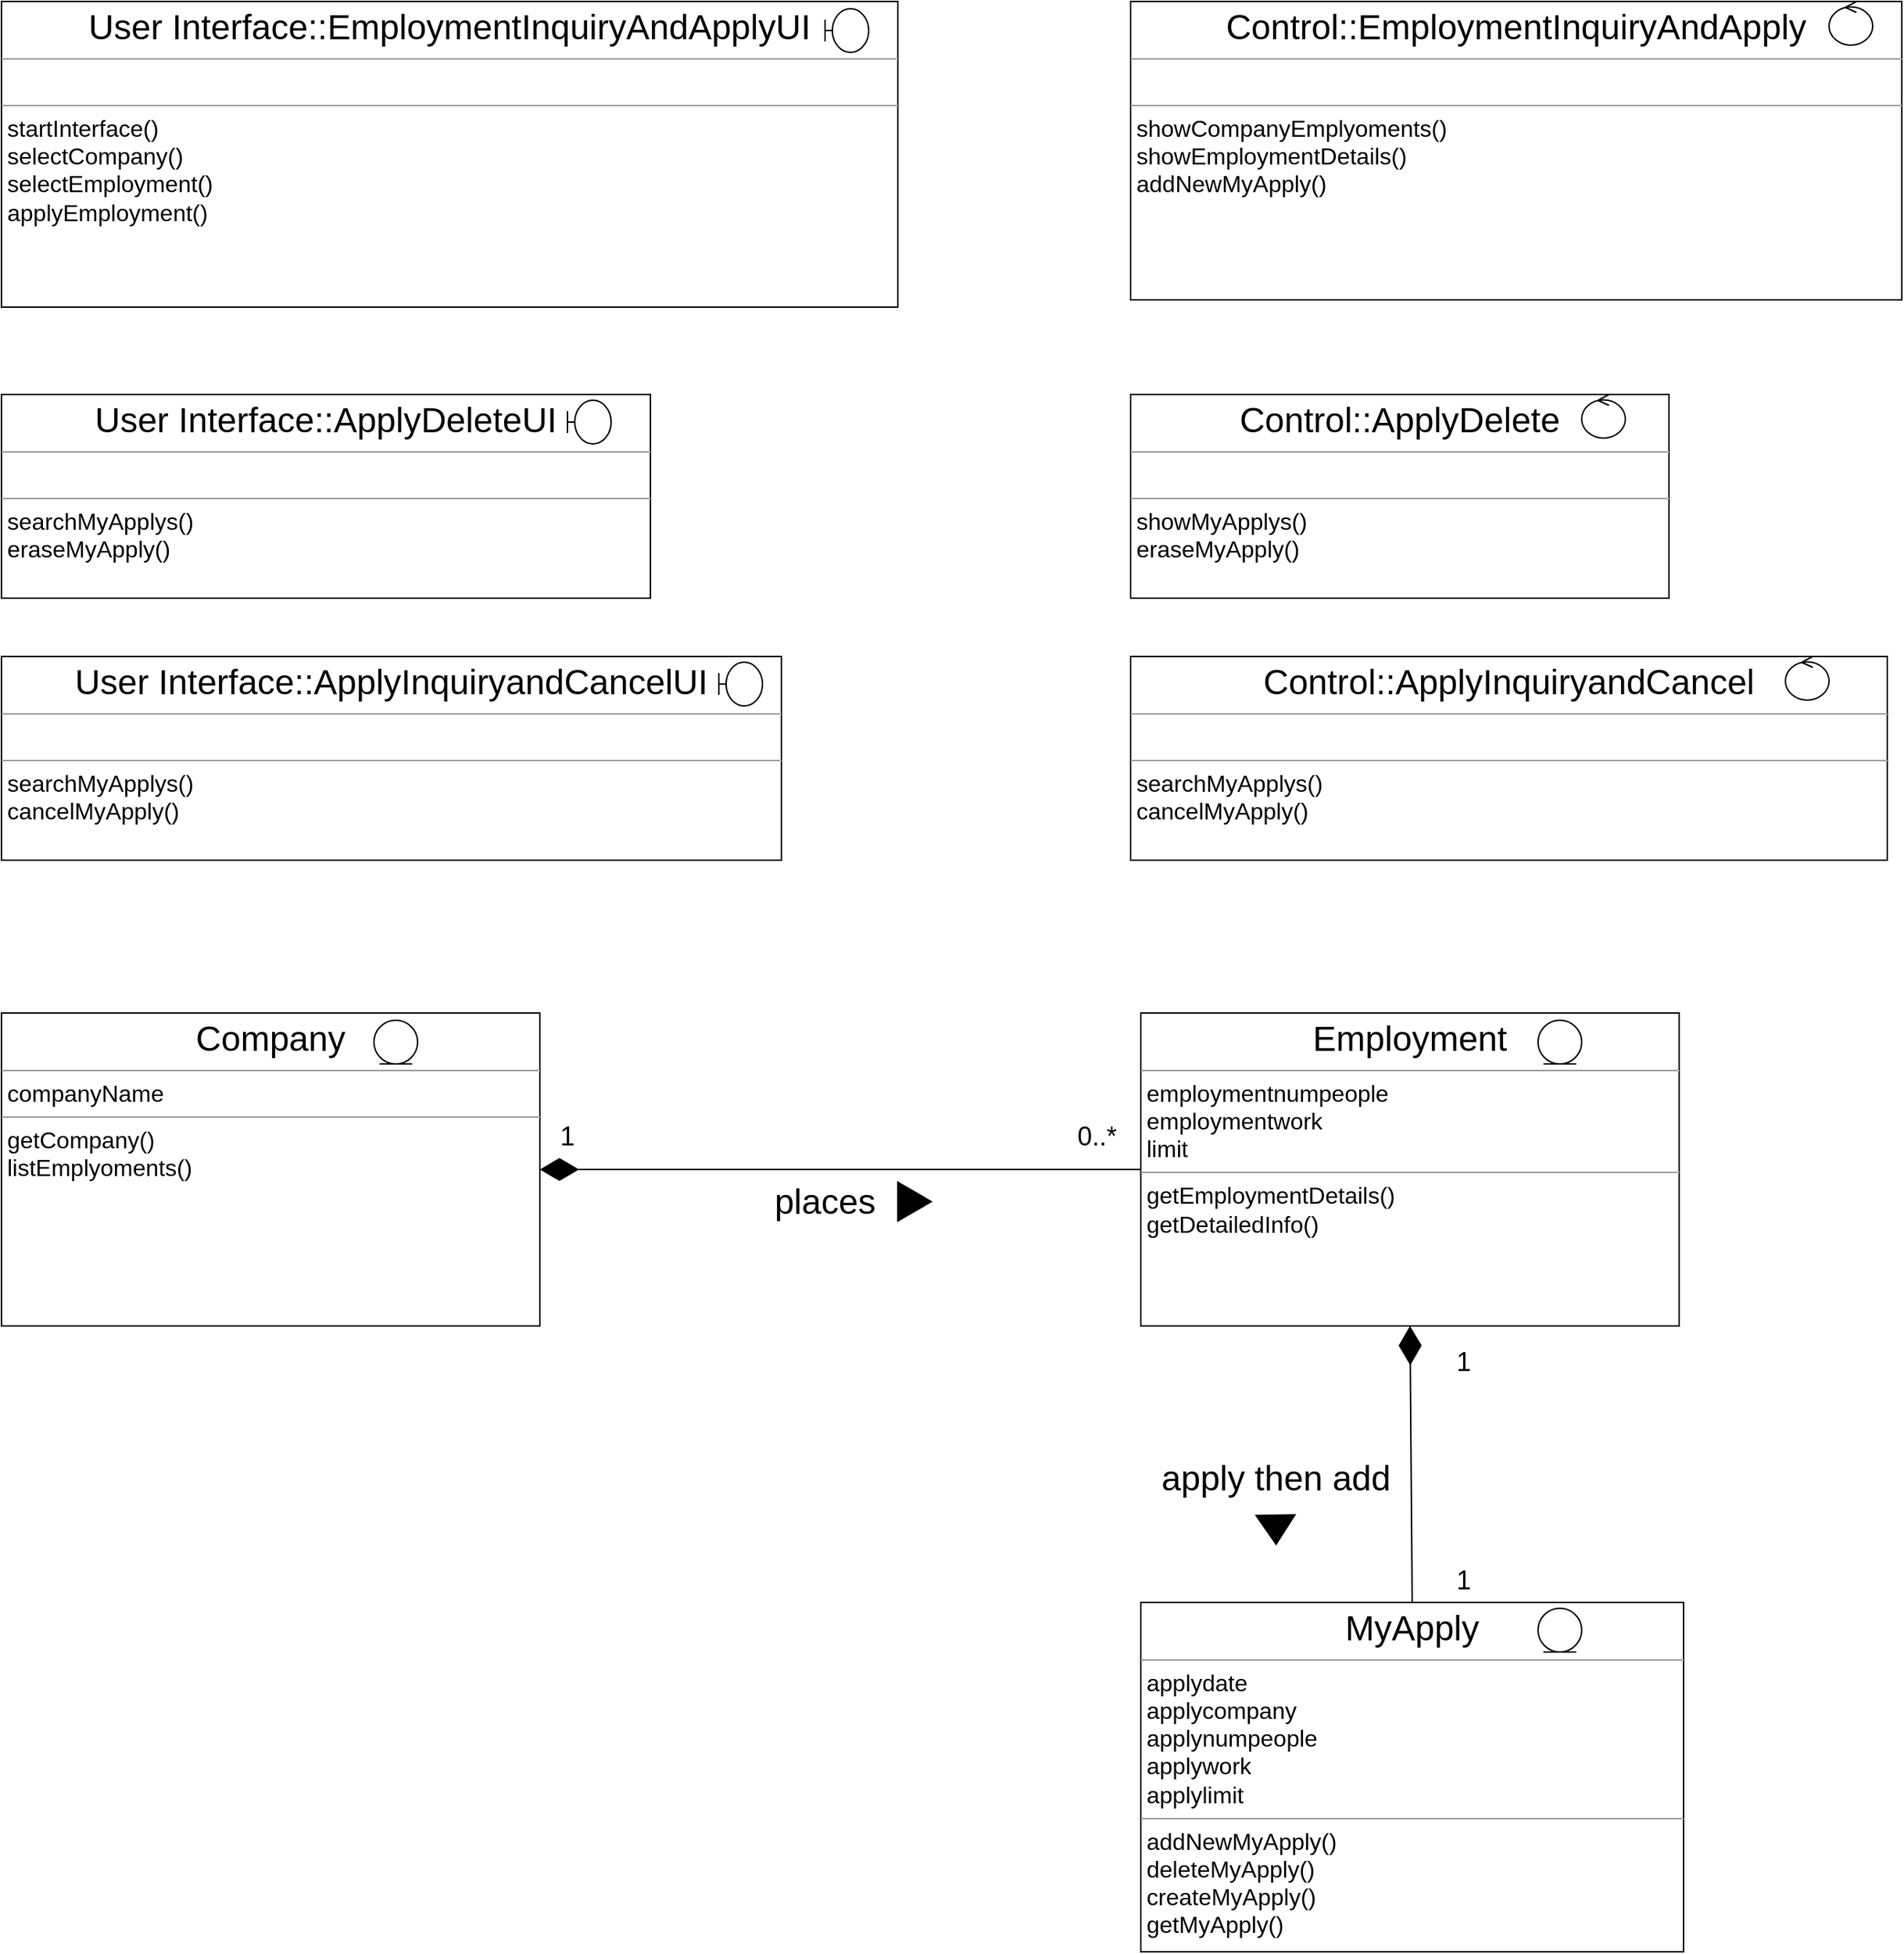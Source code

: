 <mxfile version="21.2.8" type="device">
  <diagram name="페이지-1" id="Jw_VSQ_Z35y2hl4-dUQj">
    <mxGraphModel dx="1456" dy="2332" grid="1" gridSize="10" guides="1" tooltips="1" connect="1" arrows="1" fold="1" page="1" pageScale="1" pageWidth="827" pageHeight="1169" math="0" shadow="0">
      <root>
        <mxCell id="0" />
        <mxCell id="1" parent="0" />
        <mxCell id="ctPcMZ8cNtCoBixHX1E7-16" value="&lt;p style=&quot;border-color: var(--border-color); text-align: center; margin: 4px 0px 0px;&quot;&gt;&lt;font style=&quot;font-size: 24px;&quot;&gt;&lt;span style=&quot;background-color: initial; border-color: var(--border-color);&quot;&gt;User Interface::&lt;/span&gt;&lt;span style=&quot;background-color: initial; border-color: var(--border-color);&quot;&gt;EmploymentInquiryAndApplyUI&lt;/span&gt;&lt;br&gt;&lt;/font&gt;&lt;/p&gt;&lt;hr size=&quot;1&quot;&gt;&lt;p style=&quot;margin:0px;margin-left:4px;&quot;&gt;&lt;font size=&quot;3&quot;&gt;&lt;br&gt;&lt;/font&gt;&lt;/p&gt;&lt;hr size=&quot;1&quot;&gt;&lt;p style=&quot;border-color: var(--border-color); margin: 0px 0px 0px 4px;&quot;&gt;&lt;font size=&quot;3&quot;&gt;startInterface()&lt;br style=&quot;border-color: var(--border-color);&quot;&gt;&lt;/font&gt;&lt;/p&gt;&lt;p style=&quot;border-color: var(--border-color); margin: 0px 0px 0px 4px;&quot;&gt;&lt;font size=&quot;3&quot;&gt;selectCompany()&lt;/font&gt;&lt;/p&gt;&lt;p style=&quot;border-color: var(--border-color); margin: 0px 0px 0px 4px;&quot;&gt;&lt;font size=&quot;3&quot;&gt;selectEmployment()&lt;/font&gt;&lt;/p&gt;&lt;p style=&quot;border-color: var(--border-color); margin: 0px 0px 0px 4px;&quot;&gt;&lt;font size=&quot;3&quot;&gt;applyEmployment()&lt;/font&gt;&lt;/p&gt;" style="verticalAlign=top;align=left;overflow=fill;fontSize=12;fontFamily=Helvetica;html=1;whiteSpace=wrap;" parent="1" vertex="1">
          <mxGeometry x="44" y="-180" width="616" height="210" as="geometry" />
        </mxCell>
        <mxCell id="ctPcMZ8cNtCoBixHX1E7-17" value="&lt;p style=&quot;border-color: var(--border-color); text-align: center; margin: 4px 0px 0px;&quot;&gt;&lt;font style=&quot;font-size: 24px;&quot;&gt;&lt;span style=&quot;background-color: initial;&quot;&gt;Control::EmploymentInquiryAndApply&lt;/span&gt;&lt;br&gt;&lt;/font&gt;&lt;/p&gt;&lt;hr size=&quot;1&quot;&gt;&lt;p style=&quot;margin:0px;margin-left:4px;&quot;&gt;&lt;font size=&quot;3&quot;&gt;&lt;br&gt;&lt;/font&gt;&lt;/p&gt;&lt;hr size=&quot;1&quot;&gt;&lt;p style=&quot;border-color: var(--border-color); margin: 0px 0px 0px 4px;&quot;&gt;&lt;font size=&quot;3&quot;&gt;showCompanyEmplyoments()&lt;/font&gt;&lt;/p&gt;&lt;p style=&quot;border-color: var(--border-color); margin: 0px 0px 0px 4px;&quot;&gt;&lt;font size=&quot;3&quot;&gt;showEmploymentDetails()&lt;/font&gt;&lt;/p&gt;&lt;p style=&quot;border-color: var(--border-color); margin: 0px 0px 0px 4px;&quot;&gt;&lt;font size=&quot;3&quot;&gt;addNewMyApply()&lt;/font&gt;&lt;/p&gt;" style="verticalAlign=top;align=left;overflow=fill;fontSize=12;fontFamily=Helvetica;html=1;whiteSpace=wrap;" parent="1" vertex="1">
          <mxGeometry x="820" y="-180" width="530" height="205" as="geometry" />
        </mxCell>
        <mxCell id="ctPcMZ8cNtCoBixHX1E7-18" value="&lt;p style=&quot;border-color: var(--border-color); text-align: center; margin: 4px 0px 0px;&quot;&gt;&lt;font style=&quot;font-size: 24px;&quot;&gt;&lt;span style=&quot;background-color: initial;&quot;&gt;Company&lt;/span&gt;&lt;br&gt;&lt;/font&gt;&lt;/p&gt;&lt;hr size=&quot;1&quot;&gt;&lt;p style=&quot;margin:0px;margin-left:4px;&quot;&gt;&lt;font size=&quot;3&quot;&gt;companyName&lt;/font&gt;&lt;/p&gt;&lt;hr size=&quot;1&quot;&gt;&lt;p style=&quot;border-color: var(--border-color); margin: 0px 0px 0px 4px;&quot;&gt;&lt;font size=&quot;3&quot;&gt;getCompany()&lt;/font&gt;&lt;/p&gt;&lt;p style=&quot;border-color: var(--border-color); margin: 0px 0px 0px 4px;&quot;&gt;&lt;font size=&quot;3&quot;&gt;listEmplyoments()&lt;/font&gt;&lt;/p&gt;" style="verticalAlign=top;align=left;overflow=fill;fontSize=12;fontFamily=Helvetica;html=1;whiteSpace=wrap;" parent="1" vertex="1">
          <mxGeometry x="44" y="515" width="370" height="215" as="geometry" />
        </mxCell>
        <mxCell id="ctPcMZ8cNtCoBixHX1E7-20" value="&lt;p style=&quot;border-color: var(--border-color); text-align: center; margin: 4px 0px 0px;&quot;&gt;&lt;span style=&quot;background-color: initial;&quot;&gt;&lt;font style=&quot;font-size: 24px;&quot;&gt;Employment&lt;/font&gt;&lt;/span&gt;&lt;/p&gt;&lt;hr size=&quot;1&quot;&gt;&lt;p style=&quot;margin:0px;margin-left:4px;&quot;&gt;&lt;font size=&quot;3&quot;&gt;employmentnumpeople&lt;/font&gt;&lt;/p&gt;&lt;p style=&quot;margin:0px;margin-left:4px;&quot;&gt;&lt;font size=&quot;3&quot;&gt;employmentwork&lt;/font&gt;&lt;/p&gt;&lt;p style=&quot;margin:0px;margin-left:4px;&quot;&gt;&lt;font size=&quot;3&quot;&gt;limit&lt;/font&gt;&lt;/p&gt;&lt;hr size=&quot;1&quot;&gt;&lt;p style=&quot;border-color: var(--border-color); margin: 0px 0px 0px 4px;&quot;&gt;&lt;font size=&quot;3&quot;&gt;getEmploymentDetails()&lt;/font&gt;&lt;/p&gt;&lt;p style=&quot;border-color: var(--border-color); margin: 0px 0px 0px 4px;&quot;&gt;&lt;font size=&quot;3&quot;&gt;getDetailedInfo()&lt;/font&gt;&lt;/p&gt;" style="verticalAlign=top;align=left;overflow=fill;fontSize=12;fontFamily=Helvetica;html=1;whiteSpace=wrap;" parent="1" vertex="1">
          <mxGeometry x="827" y="515" width="370" height="215" as="geometry" />
        </mxCell>
        <mxCell id="ctPcMZ8cNtCoBixHX1E7-21" value="&lt;p style=&quot;border-color: var(--border-color); text-align: center; margin: 4px 0px 0px;&quot;&gt;&lt;span style=&quot;background-color: initial;&quot;&gt;&lt;font style=&quot;font-size: 24px;&quot;&gt;MyApply&lt;/font&gt;&lt;/span&gt;&lt;/p&gt;&lt;hr size=&quot;1&quot;&gt;&lt;p style=&quot;margin:0px;margin-left:4px;&quot;&gt;&lt;font size=&quot;3&quot;&gt;applydate&lt;/font&gt;&lt;/p&gt;&lt;p style=&quot;margin:0px;margin-left:4px;&quot;&gt;&lt;font size=&quot;3&quot;&gt;applycompany&lt;/font&gt;&lt;/p&gt;&lt;p style=&quot;margin:0px;margin-left:4px;&quot;&gt;&lt;font size=&quot;3&quot;&gt;applynumpeople&lt;/font&gt;&lt;/p&gt;&lt;p style=&quot;margin:0px;margin-left:4px;&quot;&gt;&lt;font size=&quot;3&quot;&gt;applywork&lt;/font&gt;&lt;/p&gt;&lt;p style=&quot;margin:0px;margin-left:4px;&quot;&gt;&lt;font size=&quot;3&quot;&gt;applylimit&lt;/font&gt;&lt;/p&gt;&lt;hr size=&quot;1&quot;&gt;&lt;p style=&quot;border-color: var(--border-color); margin: 0px 0px 0px 4px;&quot;&gt;&lt;font size=&quot;3&quot;&gt;addNewMyApply()&lt;/font&gt;&lt;/p&gt;&lt;p style=&quot;border-color: var(--border-color); margin: 0px 0px 0px 4px;&quot;&gt;&lt;font size=&quot;3&quot;&gt;deleteMyApply()&lt;/font&gt;&lt;/p&gt;&lt;p style=&quot;border-color: var(--border-color); margin: 0px 0px 0px 4px;&quot;&gt;&lt;font size=&quot;3&quot;&gt;createMyApply()&lt;/font&gt;&lt;/p&gt;&lt;p style=&quot;border-color: var(--border-color); margin: 0px 0px 0px 4px;&quot;&gt;&lt;font size=&quot;3&quot;&gt;getMyApply()&lt;/font&gt;&lt;/p&gt;" style="verticalAlign=top;align=left;overflow=fill;fontSize=12;fontFamily=Helvetica;html=1;whiteSpace=wrap;" parent="1" vertex="1">
          <mxGeometry x="827" y="920" width="373" height="240" as="geometry" />
        </mxCell>
        <mxCell id="ctPcMZ8cNtCoBixHX1E7-22" value="&lt;p style=&quot;border-color: var(--border-color); text-align: center; margin: 4px 0px 0px;&quot;&gt;&lt;font style=&quot;font-size: 24px;&quot;&gt;&lt;span style=&quot;background-color: initial; border-color: var(--border-color);&quot;&gt;User Interface::&lt;/span&gt;&lt;span style=&quot;background-color: initial; border-color: var(--border-color);&quot;&gt;ApplyDeleteUI&lt;/span&gt;&lt;br&gt;&lt;/font&gt;&lt;/p&gt;&lt;hr size=&quot;1&quot;&gt;&lt;p style=&quot;margin:0px;margin-left:4px;&quot;&gt;&lt;font size=&quot;3&quot;&gt;&lt;br&gt;&lt;/font&gt;&lt;/p&gt;&lt;hr size=&quot;1&quot;&gt;&lt;p style=&quot;border-color: var(--border-color); margin: 0px 0px 0px 4px;&quot;&gt;&lt;font size=&quot;3&quot;&gt;searchMyApplys()&lt;/font&gt;&lt;/p&gt;&lt;p style=&quot;border-color: var(--border-color); margin: 0px 0px 0px 4px;&quot;&gt;&lt;font size=&quot;3&quot;&gt;eraseMyApply()&lt;/font&gt;&lt;/p&gt;" style="verticalAlign=top;align=left;overflow=fill;fontSize=12;fontFamily=Helvetica;html=1;whiteSpace=wrap;" parent="1" vertex="1">
          <mxGeometry x="44" y="90" width="446" height="140" as="geometry" />
        </mxCell>
        <mxCell id="ctPcMZ8cNtCoBixHX1E7-23" value="&lt;p style=&quot;border-color: var(--border-color); text-align: center; margin: 4px 0px 0px;&quot;&gt;&lt;font style=&quot;font-size: 24px;&quot;&gt;&lt;span style=&quot;background-color: initial;&quot;&gt;Control::ApplyDelete&lt;/span&gt;&lt;br&gt;&lt;/font&gt;&lt;/p&gt;&lt;hr size=&quot;1&quot;&gt;&lt;p style=&quot;margin:0px;margin-left:4px;&quot;&gt;&lt;font size=&quot;3&quot;&gt;&lt;br&gt;&lt;/font&gt;&lt;/p&gt;&lt;hr size=&quot;1&quot;&gt;&lt;p style=&quot;border-color: var(--border-color); margin: 0px 0px 0px 4px;&quot;&gt;&lt;font size=&quot;3&quot;&gt;showMyApplys()&lt;/font&gt;&lt;/p&gt;&lt;p style=&quot;border-color: var(--border-color); margin: 0px 0px 0px 4px;&quot;&gt;&lt;font size=&quot;3&quot;&gt;eraseMyApply()&lt;/font&gt;&lt;/p&gt;" style="verticalAlign=top;align=left;overflow=fill;fontSize=12;fontFamily=Helvetica;html=1;whiteSpace=wrap;" parent="1" vertex="1">
          <mxGeometry x="820" y="90" width="370" height="140" as="geometry" />
        </mxCell>
        <mxCell id="ctPcMZ8cNtCoBixHX1E7-24" value="&lt;p style=&quot;border-color: var(--border-color); text-align: center; margin: 4px 0px 0px;&quot;&gt;&lt;font style=&quot;font-size: 24px;&quot;&gt;&lt;span style=&quot;background-color: initial; border-color: var(--border-color);&quot;&gt;User Interface::&lt;/span&gt;&lt;span style=&quot;background-color: initial; border-color: var(--border-color);&quot;&gt;ApplyInquiryandCancelUI&lt;/span&gt;&lt;br&gt;&lt;/font&gt;&lt;/p&gt;&lt;hr size=&quot;1&quot;&gt;&lt;p style=&quot;margin:0px;margin-left:4px;&quot;&gt;&lt;font size=&quot;3&quot;&gt;&lt;br&gt;&lt;/font&gt;&lt;/p&gt;&lt;hr size=&quot;1&quot;&gt;&lt;p style=&quot;border-color: var(--border-color); margin: 0px 0px 0px 4px;&quot;&gt;&lt;font size=&quot;3&quot;&gt;searchMyApplys()&lt;/font&gt;&lt;/p&gt;&lt;p style=&quot;border-color: var(--border-color); margin: 0px 0px 0px 4px;&quot;&gt;&lt;font size=&quot;3&quot;&gt;cancelMyApply()&lt;/font&gt;&lt;/p&gt;" style="verticalAlign=top;align=left;overflow=fill;fontSize=12;fontFamily=Helvetica;html=1;whiteSpace=wrap;" parent="1" vertex="1">
          <mxGeometry x="44" y="270" width="536" height="140" as="geometry" />
        </mxCell>
        <mxCell id="ctPcMZ8cNtCoBixHX1E7-25" value="&lt;p style=&quot;border-color: var(--border-color); text-align: center; margin: 4px 0px 0px;&quot;&gt;&lt;font style=&quot;font-size: 24px;&quot;&gt;&lt;span style=&quot;background-color: initial; border-color: var(--border-color);&quot;&gt;Control::&lt;/span&gt;&lt;span style=&quot;background-color: initial; border-color: var(--border-color);&quot;&gt;ApplyInquiryandCancel&lt;/span&gt;&lt;br&gt;&lt;/font&gt;&lt;/p&gt;&lt;hr size=&quot;1&quot;&gt;&lt;p style=&quot;margin:0px;margin-left:4px;&quot;&gt;&lt;font size=&quot;3&quot;&gt;&lt;br&gt;&lt;/font&gt;&lt;/p&gt;&lt;hr size=&quot;1&quot;&gt;&lt;p style=&quot;border-color: var(--border-color); margin: 0px 0px 0px 4px;&quot;&gt;&lt;font size=&quot;3&quot;&gt;searchMyApplys()&lt;/font&gt;&lt;/p&gt;&lt;p style=&quot;border-color: var(--border-color); margin: 0px 0px 0px 4px;&quot;&gt;&lt;font size=&quot;3&quot;&gt;cancelMyApply()&lt;/font&gt;&lt;/p&gt;" style="verticalAlign=top;align=left;overflow=fill;fontSize=12;fontFamily=Helvetica;html=1;whiteSpace=wrap;" parent="1" vertex="1">
          <mxGeometry x="820" y="270" width="520" height="140" as="geometry" />
        </mxCell>
        <mxCell id="ctPcMZ8cNtCoBixHX1E7-27" value="&lt;font style=&quot;font-size: 24px;&quot;&gt;places&lt;/font&gt;" style="text;html=1;strokeColor=none;fillColor=none;align=center;verticalAlign=middle;whiteSpace=wrap;rounded=0;" parent="1" vertex="1">
          <mxGeometry x="580" y="630" width="60" height="30" as="geometry" />
        </mxCell>
        <mxCell id="ctPcMZ8cNtCoBixHX1E7-28" value="&lt;font style=&quot;font-size: 18px;&quot;&gt;1&lt;/font&gt;" style="text;html=1;strokeColor=none;fillColor=none;align=center;verticalAlign=middle;whiteSpace=wrap;rounded=0;" parent="1" vertex="1">
          <mxGeometry x="403" y="585" width="60" height="30" as="geometry" />
        </mxCell>
        <mxCell id="ctPcMZ8cNtCoBixHX1E7-29" value="&lt;font style=&quot;font-size: 18px;&quot;&gt;0..*&lt;/font&gt;" style="text;html=1;strokeColor=none;fillColor=none;align=center;verticalAlign=middle;whiteSpace=wrap;rounded=0;" parent="1" vertex="1">
          <mxGeometry x="767" y="585" width="60" height="30" as="geometry" />
        </mxCell>
        <mxCell id="ctPcMZ8cNtCoBixHX1E7-30" value="" style="ellipse;shape=umlEntity;whiteSpace=wrap;html=1;" parent="1" vertex="1">
          <mxGeometry x="300" y="520" width="30" height="30" as="geometry" />
        </mxCell>
        <mxCell id="ctPcMZ8cNtCoBixHX1E7-31" value="" style="ellipse;shape=umlEntity;whiteSpace=wrap;html=1;" parent="1" vertex="1">
          <mxGeometry x="1100" y="520" width="30" height="30" as="geometry" />
        </mxCell>
        <mxCell id="ctPcMZ8cNtCoBixHX1E7-32" value="" style="ellipse;shape=umlEntity;whiteSpace=wrap;html=1;" parent="1" vertex="1">
          <mxGeometry x="1100" y="924" width="30" height="30" as="geometry" />
        </mxCell>
        <mxCell id="ctPcMZ8cNtCoBixHX1E7-33" value="" style="shape=umlBoundary;whiteSpace=wrap;html=1;" parent="1" vertex="1">
          <mxGeometry x="610" y="-175" width="30" height="30" as="geometry" />
        </mxCell>
        <mxCell id="ctPcMZ8cNtCoBixHX1E7-34" value="" style="shape=umlBoundary;whiteSpace=wrap;html=1;" parent="1" vertex="1">
          <mxGeometry x="433" y="94" width="30" height="30" as="geometry" />
        </mxCell>
        <mxCell id="ctPcMZ8cNtCoBixHX1E7-35" value="" style="shape=umlBoundary;whiteSpace=wrap;html=1;" parent="1" vertex="1">
          <mxGeometry x="537" y="274" width="30" height="30" as="geometry" />
        </mxCell>
        <mxCell id="ctPcMZ8cNtCoBixHX1E7-36" value="" style="ellipse;shape=umlControl;whiteSpace=wrap;html=1;" parent="1" vertex="1">
          <mxGeometry x="1300" y="-180" width="30" height="30" as="geometry" />
        </mxCell>
        <mxCell id="ctPcMZ8cNtCoBixHX1E7-37" value="" style="ellipse;shape=umlControl;whiteSpace=wrap;html=1;" parent="1" vertex="1">
          <mxGeometry x="1130" y="90" width="30" height="30" as="geometry" />
        </mxCell>
        <mxCell id="ctPcMZ8cNtCoBixHX1E7-38" value="" style="ellipse;shape=umlControl;whiteSpace=wrap;html=1;" parent="1" vertex="1">
          <mxGeometry x="1270" y="270" width="30" height="30" as="geometry" />
        </mxCell>
        <mxCell id="ctPcMZ8cNtCoBixHX1E7-39" value="" style="endArrow=diamondThin;endFill=1;endSize=24;html=1;rounded=0;entryX=1;entryY=0.5;entryDx=0;entryDy=0;exitX=0;exitY=0.5;exitDx=0;exitDy=0;" parent="1" source="ctPcMZ8cNtCoBixHX1E7-20" target="ctPcMZ8cNtCoBixHX1E7-18" edge="1">
          <mxGeometry width="160" relative="1" as="geometry">
            <mxPoint x="520" y="622" as="sourcePoint" />
            <mxPoint x="680" y="622" as="targetPoint" />
          </mxGeometry>
        </mxCell>
        <mxCell id="ctPcMZ8cNtCoBixHX1E7-43" value="" style="shape=mxgraph.arrows2.wedgeArrow;html=1;bendable=0;startWidth=13.333;fillColor=strokeColor;defaultFillColor=invert;defaultGradientColor=invert;rounded=0;" parent="1" edge="1">
          <mxGeometry width="100" height="100" relative="1" as="geometry">
            <mxPoint x="660" y="644.58" as="sourcePoint" />
            <mxPoint x="683" y="644.58" as="targetPoint" />
          </mxGeometry>
        </mxCell>
        <mxCell id="ctPcMZ8cNtCoBixHX1E7-45" value="&lt;font style=&quot;font-size: 18px;&quot;&gt;1&lt;/font&gt;" style="text;html=1;strokeColor=none;fillColor=none;align=center;verticalAlign=middle;whiteSpace=wrap;rounded=0;" parent="1" vertex="1">
          <mxGeometry x="1019" y="740" width="60" height="30" as="geometry" />
        </mxCell>
        <mxCell id="ctPcMZ8cNtCoBixHX1E7-46" value="&lt;font style=&quot;font-size: 18px;&quot;&gt;1&lt;/font&gt;" style="text;html=1;strokeColor=none;fillColor=none;align=center;verticalAlign=middle;whiteSpace=wrap;rounded=0;" parent="1" vertex="1">
          <mxGeometry x="1019" y="890" width="60" height="30" as="geometry" />
        </mxCell>
        <mxCell id="ctPcMZ8cNtCoBixHX1E7-47" value="&lt;font style=&quot;font-size: 24px;&quot;&gt;apply then add&lt;/font&gt;" style="text;html=1;strokeColor=none;fillColor=none;align=center;verticalAlign=middle;whiteSpace=wrap;rounded=0;" parent="1" vertex="1">
          <mxGeometry x="840" y="820" width="160" height="30" as="geometry" />
        </mxCell>
        <mxCell id="ctPcMZ8cNtCoBixHX1E7-49" value="" style="shape=mxgraph.arrows2.wedgeArrow;html=1;bendable=0;startWidth=13.333;fillColor=strokeColor;defaultFillColor=invert;defaultGradientColor=invert;rounded=0;" parent="1" edge="1">
          <mxGeometry width="100" height="100" relative="1" as="geometry">
            <mxPoint x="919.58" y="860" as="sourcePoint" />
            <mxPoint x="920" y="880" as="targetPoint" />
          </mxGeometry>
        </mxCell>
        <mxCell id="ctPcMZ8cNtCoBixHX1E7-53" value="" style="endArrow=diamondThin;endFill=1;endSize=24;html=1;rounded=0;entryX=0.5;entryY=1;entryDx=0;entryDy=0;exitX=0.5;exitY=0;exitDx=0;exitDy=0;" parent="1" source="ctPcMZ8cNtCoBixHX1E7-21" target="ctPcMZ8cNtCoBixHX1E7-20" edge="1">
          <mxGeometry width="160" relative="1" as="geometry">
            <mxPoint x="690" y="930" as="sourcePoint" />
            <mxPoint x="850" y="930" as="targetPoint" />
          </mxGeometry>
        </mxCell>
      </root>
    </mxGraphModel>
  </diagram>
</mxfile>

